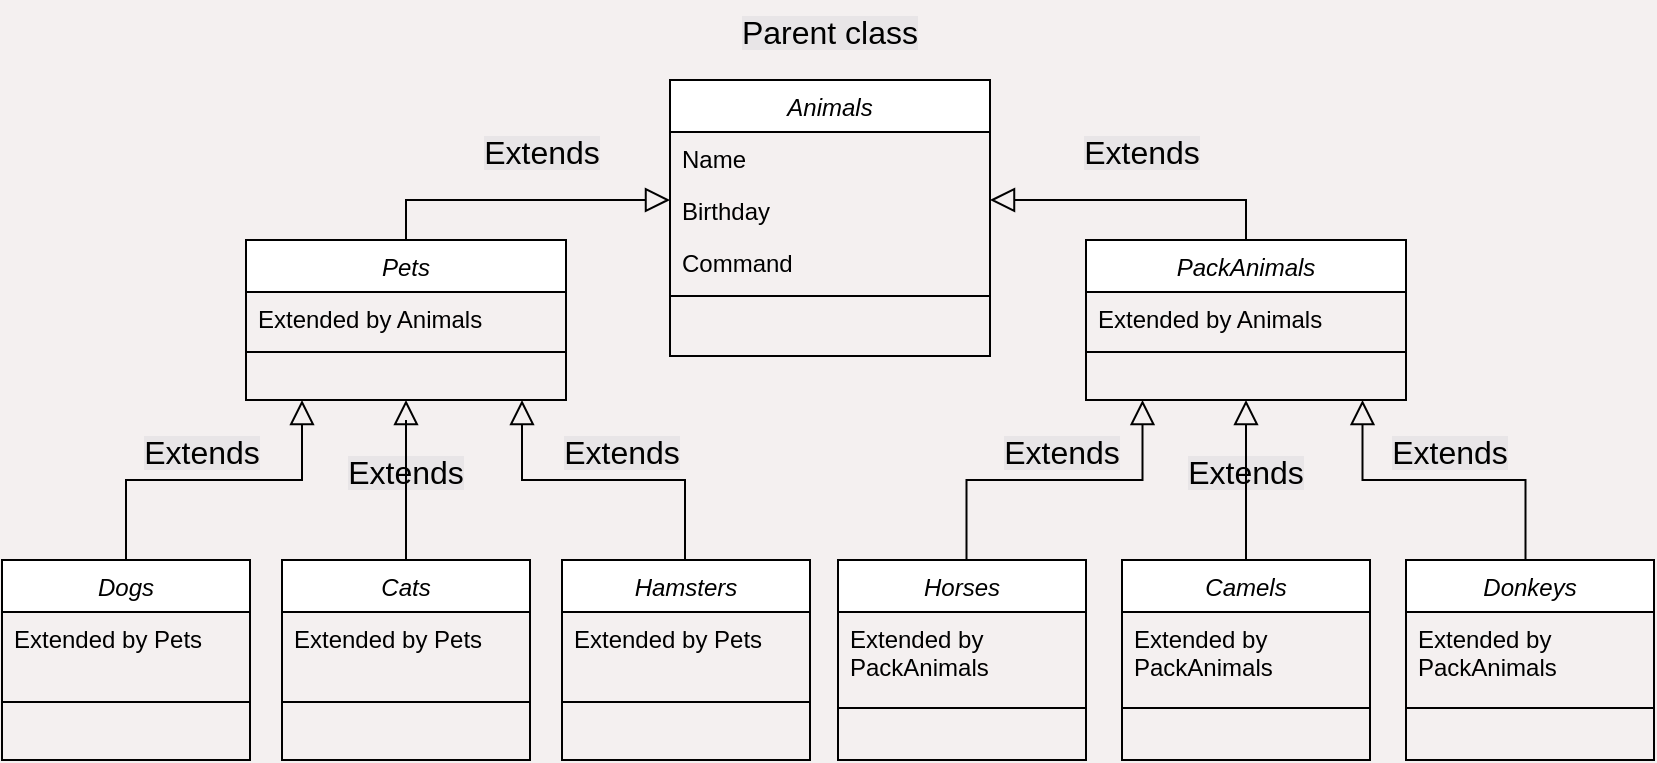 <mxfile>
    <diagram id="C5RBs43oDa-KdzZeNtuy" name="Page-1">
        <mxGraphModel dx="440" dy="363" grid="1" gridSize="10" guides="1" tooltips="1" connect="1" arrows="1" fold="1" page="1" pageScale="1" pageWidth="827" pageHeight="1169" background="#f4f0f0" math="0" shadow="0">
            <root>
                <mxCell id="WIyWlLk6GJQsqaUBKTNV-0"/>
                <mxCell id="WIyWlLk6GJQsqaUBKTNV-1" parent="WIyWlLk6GJQsqaUBKTNV-0"/>
                <mxCell id="zkfFHV4jXpPFQw0GAbJ--0" value="Animals" style="swimlane;fontStyle=2;align=center;verticalAlign=top;childLayout=stackLayout;horizontal=1;startSize=26;horizontalStack=0;resizeParent=1;resizeLast=0;collapsible=1;marginBottom=0;rounded=0;shadow=0;strokeWidth=1;" parent="WIyWlLk6GJQsqaUBKTNV-1" vertex="1">
                    <mxGeometry x="334" y="40" width="160" height="138" as="geometry">
                        <mxRectangle x="350" width="160" height="26" as="alternateBounds"/>
                    </mxGeometry>
                </mxCell>
                <mxCell id="zkfFHV4jXpPFQw0GAbJ--1" value="Name" style="text;align=left;verticalAlign=top;spacingLeft=4;spacingRight=4;overflow=hidden;rotatable=0;points=[[0,0.5],[1,0.5]];portConstraint=eastwest;" parent="zkfFHV4jXpPFQw0GAbJ--0" vertex="1">
                    <mxGeometry y="26" width="160" height="26" as="geometry"/>
                </mxCell>
                <mxCell id="zkfFHV4jXpPFQw0GAbJ--3" value="Birthday" style="text;align=left;verticalAlign=top;spacingLeft=4;spacingRight=4;overflow=hidden;rotatable=0;points=[[0,0.5],[1,0.5]];portConstraint=eastwest;rounded=0;shadow=0;html=0;" parent="zkfFHV4jXpPFQw0GAbJ--0" vertex="1">
                    <mxGeometry y="52" width="160" height="26" as="geometry"/>
                </mxCell>
                <mxCell id="zkfFHV4jXpPFQw0GAbJ--2" value="Command" style="text;align=left;verticalAlign=top;spacingLeft=4;spacingRight=4;overflow=hidden;rotatable=0;points=[[0,0.5],[1,0.5]];portConstraint=eastwest;rounded=0;shadow=0;html=0;" parent="zkfFHV4jXpPFQw0GAbJ--0" vertex="1">
                    <mxGeometry y="78" width="160" height="26" as="geometry"/>
                </mxCell>
                <mxCell id="zkfFHV4jXpPFQw0GAbJ--4" value="" style="line;html=1;strokeWidth=1;align=left;verticalAlign=middle;spacingTop=-1;spacingLeft=3;spacingRight=3;rotatable=0;labelPosition=right;points=[];portConstraint=eastwest;" parent="zkfFHV4jXpPFQw0GAbJ--0" vertex="1">
                    <mxGeometry y="104" width="160" height="8" as="geometry"/>
                </mxCell>
                <mxCell id="zkfFHV4jXpPFQw0GAbJ--12" value="" style="endArrow=block;endSize=10;endFill=0;shadow=0;strokeWidth=1;rounded=0;edgeStyle=elbowEdgeStyle;elbow=vertical;exitX=0.5;exitY=0;exitDx=0;exitDy=0;" parent="WIyWlLk6GJQsqaUBKTNV-1" source="6VIUqPaumaLzMjrVTRA--8" target="zkfFHV4jXpPFQw0GAbJ--0" edge="1">
                    <mxGeometry width="160" relative="1" as="geometry">
                        <mxPoint x="160" y="120" as="sourcePoint"/>
                        <mxPoint x="330" y="123" as="targetPoint"/>
                        <Array as="points">
                            <mxPoint x="220" y="100"/>
                            <mxPoint x="300" y="100"/>
                            <mxPoint x="290" y="100"/>
                        </Array>
                    </mxGeometry>
                </mxCell>
                <mxCell id="zkfFHV4jXpPFQw0GAbJ--16" value="" style="endArrow=block;endSize=10;endFill=0;shadow=0;strokeWidth=1;rounded=0;edgeStyle=elbowEdgeStyle;elbow=vertical;exitX=0.5;exitY=0;exitDx=0;exitDy=0;" parent="WIyWlLk6GJQsqaUBKTNV-1" source="6VIUqPaumaLzMjrVTRA--3" target="zkfFHV4jXpPFQw0GAbJ--0" edge="1">
                    <mxGeometry width="160" relative="1" as="geometry">
                        <mxPoint x="680" y="120" as="sourcePoint"/>
                        <mxPoint x="440" y="191" as="targetPoint"/>
                        <Array as="points">
                            <mxPoint x="580" y="100"/>
                            <mxPoint x="590" y="100"/>
                        </Array>
                    </mxGeometry>
                </mxCell>
                <mxCell id="6VIUqPaumaLzMjrVTRA--3" value="PackAnimals" style="swimlane;fontStyle=2;align=center;verticalAlign=top;childLayout=stackLayout;horizontal=1;startSize=26;horizontalStack=0;resizeParent=1;resizeLast=0;collapsible=1;marginBottom=0;rounded=0;shadow=0;strokeWidth=1;" parent="WIyWlLk6GJQsqaUBKTNV-1" vertex="1">
                    <mxGeometry x="542" y="120" width="160" height="80" as="geometry">
                        <mxRectangle x="350" width="160" height="26" as="alternateBounds"/>
                    </mxGeometry>
                </mxCell>
                <mxCell id="6VIUqPaumaLzMjrVTRA--4" value="Extended by Animals" style="text;align=left;verticalAlign=top;spacingLeft=4;spacingRight=4;overflow=hidden;rotatable=0;points=[[0,0.5],[1,0.5]];portConstraint=eastwest;" parent="6VIUqPaumaLzMjrVTRA--3" vertex="1">
                    <mxGeometry y="26" width="160" height="26" as="geometry"/>
                </mxCell>
                <mxCell id="6VIUqPaumaLzMjrVTRA--7" value="" style="line;html=1;strokeWidth=1;align=left;verticalAlign=middle;spacingTop=-1;spacingLeft=3;spacingRight=3;rotatable=0;labelPosition=right;points=[];portConstraint=eastwest;" parent="6VIUqPaumaLzMjrVTRA--3" vertex="1">
                    <mxGeometry y="52" width="160" height="8" as="geometry"/>
                </mxCell>
                <mxCell id="6VIUqPaumaLzMjrVTRA--8" value="Pets" style="swimlane;fontStyle=2;align=center;verticalAlign=top;childLayout=stackLayout;horizontal=1;startSize=26;horizontalStack=0;resizeParent=1;resizeLast=0;collapsible=1;marginBottom=0;rounded=0;shadow=0;strokeWidth=1;" parent="WIyWlLk6GJQsqaUBKTNV-1" vertex="1">
                    <mxGeometry x="122" y="120" width="160" height="80" as="geometry">
                        <mxRectangle x="122" y="120" width="160" height="26" as="alternateBounds"/>
                    </mxGeometry>
                </mxCell>
                <mxCell id="6VIUqPaumaLzMjrVTRA--10" value="Extended by Animals" style="text;align=left;verticalAlign=top;spacingLeft=4;spacingRight=4;overflow=hidden;rotatable=0;points=[[0,0.5],[1,0.5]];portConstraint=eastwest;rounded=0;shadow=0;html=0;" parent="6VIUqPaumaLzMjrVTRA--8" vertex="1">
                    <mxGeometry y="26" width="160" height="26" as="geometry"/>
                </mxCell>
                <mxCell id="6VIUqPaumaLzMjrVTRA--12" value="" style="line;html=1;strokeWidth=1;align=left;verticalAlign=middle;spacingTop=-1;spacingLeft=3;spacingRight=3;rotatable=0;labelPosition=right;points=[];portConstraint=eastwest;" parent="6VIUqPaumaLzMjrVTRA--8" vertex="1">
                    <mxGeometry y="52" width="160" height="8" as="geometry"/>
                </mxCell>
                <mxCell id="6VIUqPaumaLzMjrVTRA--23" value="Donkeys" style="swimlane;fontStyle=2;align=center;verticalAlign=top;childLayout=stackLayout;horizontal=1;startSize=26;horizontalStack=0;resizeParent=1;resizeLast=0;collapsible=1;marginBottom=0;rounded=0;shadow=0;strokeWidth=1;" parent="WIyWlLk6GJQsqaUBKTNV-1" vertex="1">
                    <mxGeometry x="702" y="280" width="124" height="100" as="geometry">
                        <mxRectangle x="350" width="160" height="26" as="alternateBounds"/>
                    </mxGeometry>
                </mxCell>
                <mxCell id="6VIUqPaumaLzMjrVTRA--24" value="Extended by &#10;PackAnimals" style="text;align=left;verticalAlign=top;spacingLeft=4;spacingRight=4;overflow=hidden;rotatable=0;points=[[0,0.5],[1,0.5]];portConstraint=eastwest;" parent="6VIUqPaumaLzMjrVTRA--23" vertex="1">
                    <mxGeometry y="26" width="124" height="44" as="geometry"/>
                </mxCell>
                <mxCell id="6VIUqPaumaLzMjrVTRA--27" value="" style="line;html=1;strokeWidth=1;align=left;verticalAlign=middle;spacingTop=-1;spacingLeft=3;spacingRight=3;rotatable=0;labelPosition=right;points=[];portConstraint=eastwest;" parent="6VIUqPaumaLzMjrVTRA--23" vertex="1">
                    <mxGeometry y="70" width="124" height="8" as="geometry"/>
                </mxCell>
                <mxCell id="6VIUqPaumaLzMjrVTRA--29" value="Camels" style="swimlane;fontStyle=2;align=center;verticalAlign=top;childLayout=stackLayout;horizontal=1;startSize=26;horizontalStack=0;resizeParent=1;resizeLast=0;collapsible=1;marginBottom=0;rounded=0;shadow=0;strokeWidth=1;" parent="WIyWlLk6GJQsqaUBKTNV-1" vertex="1">
                    <mxGeometry x="560" y="280" width="124" height="100" as="geometry">
                        <mxRectangle x="350" width="160" height="26" as="alternateBounds"/>
                    </mxGeometry>
                </mxCell>
                <mxCell id="6VIUqPaumaLzMjrVTRA--30" value="Extended by &#10;PackAnimals" style="text;align=left;verticalAlign=top;spacingLeft=4;spacingRight=4;overflow=hidden;rotatable=0;points=[[0,0.5],[1,0.5]];portConstraint=eastwest;" parent="6VIUqPaumaLzMjrVTRA--29" vertex="1">
                    <mxGeometry y="26" width="124" height="44" as="geometry"/>
                </mxCell>
                <mxCell id="6VIUqPaumaLzMjrVTRA--33" value="" style="line;html=1;strokeWidth=1;align=left;verticalAlign=middle;spacingTop=-1;spacingLeft=3;spacingRight=3;rotatable=0;labelPosition=right;points=[];portConstraint=eastwest;" parent="6VIUqPaumaLzMjrVTRA--29" vertex="1">
                    <mxGeometry y="70" width="124" height="8" as="geometry"/>
                </mxCell>
                <mxCell id="6VIUqPaumaLzMjrVTRA--34" value="Horses" style="swimlane;fontStyle=2;align=center;verticalAlign=top;childLayout=stackLayout;horizontal=1;startSize=26;horizontalStack=0;resizeParent=1;resizeLast=0;collapsible=1;marginBottom=0;rounded=0;shadow=0;strokeWidth=1;" parent="WIyWlLk6GJQsqaUBKTNV-1" vertex="1">
                    <mxGeometry x="418" y="280" width="124" height="100" as="geometry">
                        <mxRectangle x="350" width="160" height="26" as="alternateBounds"/>
                    </mxGeometry>
                </mxCell>
                <mxCell id="6VIUqPaumaLzMjrVTRA--35" value="Extended by &#10;PackAnimals" style="text;align=left;verticalAlign=top;spacingLeft=4;spacingRight=4;overflow=hidden;rotatable=0;points=[[0,0.5],[1,0.5]];portConstraint=eastwest;" parent="6VIUqPaumaLzMjrVTRA--34" vertex="1">
                    <mxGeometry y="26" width="124" height="44" as="geometry"/>
                </mxCell>
                <mxCell id="6VIUqPaumaLzMjrVTRA--38" value="" style="line;html=1;strokeWidth=1;align=left;verticalAlign=middle;spacingTop=-1;spacingLeft=3;spacingRight=3;rotatable=0;labelPosition=right;points=[];portConstraint=eastwest;" parent="6VIUqPaumaLzMjrVTRA--34" vertex="1">
                    <mxGeometry y="70" width="124" height="8" as="geometry"/>
                </mxCell>
                <mxCell id="6VIUqPaumaLzMjrVTRA--39" value="Dogs" style="swimlane;fontStyle=2;align=center;verticalAlign=top;childLayout=stackLayout;horizontal=1;startSize=26;horizontalStack=0;resizeParent=1;resizeLast=0;collapsible=1;marginBottom=0;rounded=0;shadow=0;strokeWidth=1;" parent="WIyWlLk6GJQsqaUBKTNV-1" vertex="1">
                    <mxGeometry y="280" width="124" height="100" as="geometry">
                        <mxRectangle x="350" width="160" height="26" as="alternateBounds"/>
                    </mxGeometry>
                </mxCell>
                <mxCell id="6VIUqPaumaLzMjrVTRA--42" value="Extended by Pets" style="text;align=left;verticalAlign=top;spacingLeft=4;spacingRight=4;overflow=hidden;rotatable=0;points=[[0,0.5],[1,0.5]];portConstraint=eastwest;rounded=0;shadow=0;html=0;" parent="6VIUqPaumaLzMjrVTRA--39" vertex="1">
                    <mxGeometry y="26" width="124" height="26" as="geometry"/>
                </mxCell>
                <mxCell id="6VIUqPaumaLzMjrVTRA--43" value="" style="line;html=1;strokeWidth=1;align=left;verticalAlign=middle;spacingTop=-1;spacingLeft=3;spacingRight=3;rotatable=0;labelPosition=right;points=[];portConstraint=eastwest;" parent="6VIUqPaumaLzMjrVTRA--39" vertex="1">
                    <mxGeometry y="52" width="124" height="38" as="geometry"/>
                </mxCell>
                <mxCell id="6VIUqPaumaLzMjrVTRA--44" value="Cats" style="swimlane;fontStyle=2;align=center;verticalAlign=top;childLayout=stackLayout;horizontal=1;startSize=26;horizontalStack=0;resizeParent=1;resizeLast=0;collapsible=1;marginBottom=0;rounded=0;shadow=0;strokeWidth=1;" parent="WIyWlLk6GJQsqaUBKTNV-1" vertex="1">
                    <mxGeometry x="140" y="280" width="124" height="100" as="geometry">
                        <mxRectangle x="350" width="160" height="26" as="alternateBounds"/>
                    </mxGeometry>
                </mxCell>
                <mxCell id="6VIUqPaumaLzMjrVTRA--45" value="Extended by Pets" style="text;align=left;verticalAlign=top;spacingLeft=4;spacingRight=4;overflow=hidden;rotatable=0;points=[[0,0.5],[1,0.5]];portConstraint=eastwest;" parent="6VIUqPaumaLzMjrVTRA--44" vertex="1">
                    <mxGeometry y="26" width="124" height="26" as="geometry"/>
                </mxCell>
                <mxCell id="6VIUqPaumaLzMjrVTRA--48" value="" style="line;html=1;strokeWidth=1;align=left;verticalAlign=middle;spacingTop=-1;spacingLeft=3;spacingRight=3;rotatable=0;labelPosition=right;points=[];portConstraint=eastwest;" parent="6VIUqPaumaLzMjrVTRA--44" vertex="1">
                    <mxGeometry y="52" width="124" height="38" as="geometry"/>
                </mxCell>
                <mxCell id="6VIUqPaumaLzMjrVTRA--49" value="Hamsters" style="swimlane;fontStyle=2;align=center;verticalAlign=top;childLayout=stackLayout;horizontal=1;startSize=26;horizontalStack=0;resizeParent=1;resizeLast=0;collapsible=1;marginBottom=0;rounded=0;shadow=0;strokeWidth=1;" parent="WIyWlLk6GJQsqaUBKTNV-1" vertex="1">
                    <mxGeometry x="280" y="280" width="124" height="100" as="geometry">
                        <mxRectangle x="350" width="160" height="26" as="alternateBounds"/>
                    </mxGeometry>
                </mxCell>
                <mxCell id="6VIUqPaumaLzMjrVTRA--50" value="Extended by Pets" style="text;align=left;verticalAlign=top;spacingLeft=4;spacingRight=4;overflow=hidden;rotatable=0;points=[[0,0.5],[1,0.5]];portConstraint=eastwest;" parent="6VIUqPaumaLzMjrVTRA--49" vertex="1">
                    <mxGeometry y="26" width="124" height="26" as="geometry"/>
                </mxCell>
                <mxCell id="6VIUqPaumaLzMjrVTRA--53" value="" style="line;html=1;strokeWidth=1;align=left;verticalAlign=middle;spacingTop=-1;spacingLeft=3;spacingRight=3;rotatable=0;labelPosition=right;points=[];portConstraint=eastwest;" parent="6VIUqPaumaLzMjrVTRA--49" vertex="1">
                    <mxGeometry y="52" width="124" height="38" as="geometry"/>
                </mxCell>
                <mxCell id="6VIUqPaumaLzMjrVTRA--56" value="" style="endArrow=block;endSize=10;endFill=0;shadow=0;strokeWidth=1;rounded=0;edgeStyle=elbowEdgeStyle;elbow=vertical;exitX=0.5;exitY=0;exitDx=0;exitDy=0;" parent="WIyWlLk6GJQsqaUBKTNV-1" source="6VIUqPaumaLzMjrVTRA--39" edge="1">
                    <mxGeometry width="160" relative="1" as="geometry">
                        <mxPoint x="60" y="280" as="sourcePoint"/>
                        <mxPoint x="150" y="200" as="targetPoint"/>
                        <Array as="points">
                            <mxPoint x="70" y="240"/>
                            <mxPoint x="88" y="130"/>
                            <mxPoint x="78" y="130"/>
                        </Array>
                    </mxGeometry>
                </mxCell>
                <mxCell id="6VIUqPaumaLzMjrVTRA--57" value="" style="endArrow=block;endSize=10;endFill=0;shadow=0;strokeWidth=1;rounded=0;edgeStyle=elbowEdgeStyle;elbow=vertical;exitX=0.5;exitY=0;exitDx=0;exitDy=0;entryX=0.5;entryY=1;entryDx=0;entryDy=0;" parent="WIyWlLk6GJQsqaUBKTNV-1" source="6VIUqPaumaLzMjrVTRA--44" target="6VIUqPaumaLzMjrVTRA--8" edge="1">
                    <mxGeometry width="160" relative="1" as="geometry">
                        <mxPoint x="200" y="290" as="sourcePoint"/>
                        <mxPoint x="260" y="140" as="targetPoint"/>
                        <Array as="points">
                            <mxPoint x="200" y="210"/>
                            <mxPoint x="226" y="140"/>
                            <mxPoint x="216" y="140"/>
                        </Array>
                    </mxGeometry>
                </mxCell>
                <mxCell id="6VIUqPaumaLzMjrVTRA--58" value="" style="endArrow=block;endSize=10;endFill=0;shadow=0;strokeWidth=1;rounded=0;edgeStyle=elbowEdgeStyle;elbow=vertical;exitX=0.5;exitY=0;exitDx=0;exitDy=0;" parent="WIyWlLk6GJQsqaUBKTNV-1" edge="1">
                    <mxGeometry width="160" relative="1" as="geometry">
                        <mxPoint x="341.5" y="280" as="sourcePoint"/>
                        <mxPoint x="260" y="200" as="targetPoint"/>
                        <Array as="points">
                            <mxPoint x="310" y="240"/>
                            <mxPoint x="365.5" y="140"/>
                            <mxPoint x="355.5" y="140"/>
                        </Array>
                    </mxGeometry>
                </mxCell>
                <mxCell id="6VIUqPaumaLzMjrVTRA--59" value="" style="endArrow=block;endSize=10;endFill=0;shadow=0;strokeWidth=1;rounded=0;edgeStyle=elbowEdgeStyle;elbow=vertical;exitX=0.5;exitY=0;exitDx=0;exitDy=0;" parent="WIyWlLk6GJQsqaUBKTNV-1" edge="1">
                    <mxGeometry width="160" relative="1" as="geometry">
                        <mxPoint x="482.25" y="280" as="sourcePoint"/>
                        <mxPoint x="570.25" y="200" as="targetPoint"/>
                        <Array as="points">
                            <mxPoint x="490.25" y="240"/>
                            <mxPoint x="508.25" y="130"/>
                            <mxPoint x="498.25" y="130"/>
                        </Array>
                    </mxGeometry>
                </mxCell>
                <mxCell id="6VIUqPaumaLzMjrVTRA--61" value="" style="endArrow=block;endSize=10;endFill=0;shadow=0;strokeWidth=1;rounded=0;edgeStyle=elbowEdgeStyle;elbow=vertical;exitX=0.5;exitY=0;exitDx=0;exitDy=0;" parent="WIyWlLk6GJQsqaUBKTNV-1" edge="1">
                    <mxGeometry width="160" relative="1" as="geometry">
                        <mxPoint x="761.75" y="280" as="sourcePoint"/>
                        <mxPoint x="680.25" y="200" as="targetPoint"/>
                        <Array as="points">
                            <mxPoint x="730.25" y="240"/>
                            <mxPoint x="785.75" y="140"/>
                            <mxPoint x="775.75" y="140"/>
                        </Array>
                    </mxGeometry>
                </mxCell>
                <mxCell id="6VIUqPaumaLzMjrVTRA--62" value="&lt;span style=&quot;color: rgb(0, 0, 0); font-family: Arial, Helvetica, sans-serif; font-size: 16px; font-style: normal; font-variant-ligatures: normal; font-variant-caps: normal; font-weight: 400; letter-spacing: normal; orphans: 2; text-indent: 0px; text-transform: none; widows: 2; word-spacing: 0px; -webkit-text-stroke-width: 0px; background-color: rgba(7, 28, 71, 0.05); text-decoration-thickness: initial; text-decoration-style: initial; text-decoration-color: initial; float: none; display: inline !important;&quot;&gt;Parent class&lt;/span&gt;" style="text;whiteSpace=wrap;html=1;fontSize=16;align=center;" parent="WIyWlLk6GJQsqaUBKTNV-1" vertex="1">
                    <mxGeometry x="329" width="170" height="40" as="geometry"/>
                </mxCell>
                <mxCell id="6VIUqPaumaLzMjrVTRA--63" value="&lt;font face=&quot;Arial, Helvetica, sans-serif&quot;&gt;&lt;span style=&quot;background-color: rgba(7, 28, 71, 0.05);&quot;&gt;Extends&lt;/span&gt;&lt;/font&gt;" style="text;whiteSpace=wrap;html=1;fontSize=16;align=center;" parent="WIyWlLk6GJQsqaUBKTNV-1" vertex="1">
                    <mxGeometry x="230" y="60" width="80" height="30" as="geometry"/>
                </mxCell>
                <mxCell id="6VIUqPaumaLzMjrVTRA--64" value="&lt;font face=&quot;Arial, Helvetica, sans-serif&quot;&gt;&lt;span style=&quot;background-color: rgba(7, 28, 71, 0.05);&quot;&gt;Extends&lt;/span&gt;&lt;/font&gt;" style="text;whiteSpace=wrap;html=1;fontSize=16;align=center;" parent="WIyWlLk6GJQsqaUBKTNV-1" vertex="1">
                    <mxGeometry x="530" y="60" width="80" height="30" as="geometry"/>
                </mxCell>
                <mxCell id="6VIUqPaumaLzMjrVTRA--65" value="&lt;font face=&quot;Arial, Helvetica, sans-serif&quot;&gt;&lt;span style=&quot;background-color: rgba(7, 28, 71, 0.05);&quot;&gt;Extends&lt;/span&gt;&lt;/font&gt;" style="text;whiteSpace=wrap;html=1;fontSize=16;align=center;" parent="WIyWlLk6GJQsqaUBKTNV-1" vertex="1">
                    <mxGeometry x="162" y="220" width="80" height="30" as="geometry"/>
                </mxCell>
                <mxCell id="6VIUqPaumaLzMjrVTRA--66" value="&lt;font face=&quot;Arial, Helvetica, sans-serif&quot;&gt;&lt;span style=&quot;background-color: rgba(7, 28, 71, 0.05);&quot;&gt;Extends&lt;/span&gt;&lt;/font&gt;" style="text;whiteSpace=wrap;html=1;fontSize=16;align=center;" parent="WIyWlLk6GJQsqaUBKTNV-1" vertex="1">
                    <mxGeometry x="582" y="220" width="80" height="30" as="geometry"/>
                </mxCell>
                <mxCell id="6VIUqPaumaLzMjrVTRA--68" value="&lt;font face=&quot;Arial, Helvetica, sans-serif&quot;&gt;&lt;span style=&quot;background-color: rgba(7, 28, 71, 0.05);&quot;&gt;Extends&lt;/span&gt;&lt;/font&gt;" style="text;whiteSpace=wrap;html=1;fontSize=16;align=center;" parent="WIyWlLk6GJQsqaUBKTNV-1" vertex="1">
                    <mxGeometry x="60" y="210" width="80" height="30" as="geometry"/>
                </mxCell>
                <mxCell id="6VIUqPaumaLzMjrVTRA--69" value="&lt;font face=&quot;Arial, Helvetica, sans-serif&quot;&gt;&lt;span style=&quot;background-color: rgba(7, 28, 71, 0.05);&quot;&gt;Extends&lt;/span&gt;&lt;/font&gt;" style="text;whiteSpace=wrap;html=1;fontSize=16;align=center;" parent="WIyWlLk6GJQsqaUBKTNV-1" vertex="1">
                    <mxGeometry x="270" y="210" width="80" height="30" as="geometry"/>
                </mxCell>
                <mxCell id="6VIUqPaumaLzMjrVTRA--70" value="&lt;font face=&quot;Arial, Helvetica, sans-serif&quot;&gt;&lt;span style=&quot;background-color: rgba(7, 28, 71, 0.05);&quot;&gt;Extends&lt;/span&gt;&lt;/font&gt;" style="text;whiteSpace=wrap;html=1;fontSize=16;align=center;" parent="WIyWlLk6GJQsqaUBKTNV-1" vertex="1">
                    <mxGeometry x="490" y="210" width="80" height="30" as="geometry"/>
                </mxCell>
                <mxCell id="6VIUqPaumaLzMjrVTRA--71" value="&lt;font face=&quot;Arial, Helvetica, sans-serif&quot;&gt;&lt;span style=&quot;background-color: rgba(7, 28, 71, 0.05);&quot;&gt;Extends&lt;/span&gt;&lt;/font&gt;" style="text;whiteSpace=wrap;html=1;fontSize=16;align=center;" parent="WIyWlLk6GJQsqaUBKTNV-1" vertex="1">
                    <mxGeometry x="684" y="210" width="80" height="30" as="geometry"/>
                </mxCell>
                <mxCell id="6VIUqPaumaLzMjrVTRA--74" value="" style="endArrow=block;endSize=10;endFill=0;shadow=0;strokeWidth=1;rounded=0;edgeStyle=elbowEdgeStyle;elbow=vertical;exitX=0.5;exitY=0;exitDx=0;exitDy=0;entryX=0.5;entryY=1;entryDx=0;entryDy=0;" parent="WIyWlLk6GJQsqaUBKTNV-1" source="6VIUqPaumaLzMjrVTRA--29" target="6VIUqPaumaLzMjrVTRA--3" edge="1">
                    <mxGeometry width="160" relative="1" as="geometry">
                        <mxPoint x="492.25" y="290" as="sourcePoint"/>
                        <mxPoint x="580.25" y="210" as="targetPoint"/>
                        <Array as="points">
                            <mxPoint x="620" y="240"/>
                            <mxPoint x="518.25" y="140"/>
                            <mxPoint x="508.25" y="140"/>
                        </Array>
                    </mxGeometry>
                </mxCell>
            </root>
        </mxGraphModel>
    </diagram>
</mxfile>